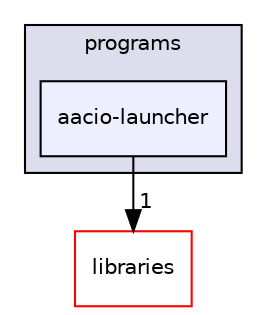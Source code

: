 digraph "programs/aacio-launcher" {
  compound=true
  node [ fontsize="10", fontname="Helvetica"];
  edge [ labelfontsize="10", labelfontname="Helvetica"];
  subgraph clusterdir_7b0a5d1507c7f681cbfa1deb5990c6ea {
    graph [ bgcolor="#ddddee", pencolor="black", label="programs" fontname="Helvetica", fontsize="10", URL="dir_7b0a5d1507c7f681cbfa1deb5990c6ea.html"]
  dir_c2aeec86188ad1f62ebfcbaefa59a2ef [shape=box, label="aacio-launcher", style="filled", fillcolor="#eeeeff", pencolor="black", URL="dir_c2aeec86188ad1f62ebfcbaefa59a2ef.html"];
  }
  dir_bc0718b08fb2015b8e59c47b2805f60c [shape=box label="libraries" fillcolor="white" style="filled" color="red" URL="dir_bc0718b08fb2015b8e59c47b2805f60c.html"];
  dir_c2aeec86188ad1f62ebfcbaefa59a2ef->dir_bc0718b08fb2015b8e59c47b2805f60c [headlabel="1", labeldistance=1.5 headhref="dir_001687_000004.html"];
}
